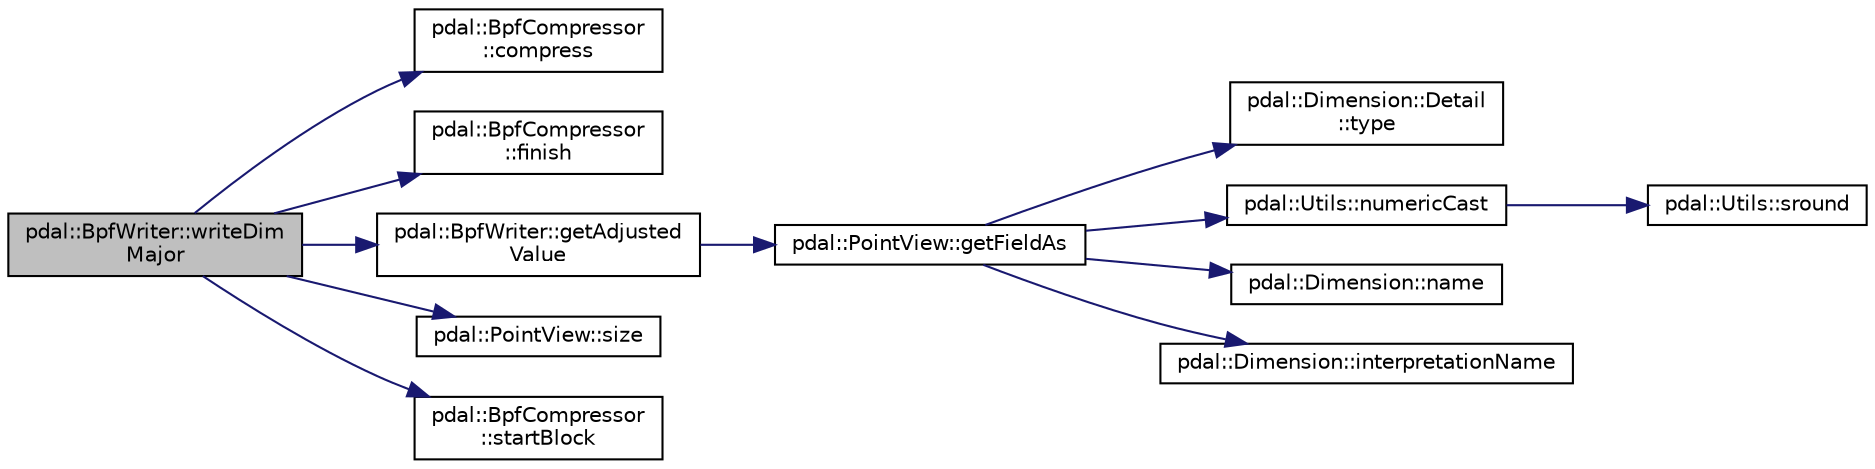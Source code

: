 digraph "pdal::BpfWriter::writeDimMajor"
{
  edge [fontname="Helvetica",fontsize="10",labelfontname="Helvetica",labelfontsize="10"];
  node [fontname="Helvetica",fontsize="10",shape=record];
  rankdir="LR";
  Node1 [label="pdal::BpfWriter::writeDim\lMajor",height=0.2,width=0.4,color="black", fillcolor="grey75", style="filled", fontcolor="black"];
  Node1 -> Node2 [color="midnightblue",fontsize="10",style="solid",fontname="Helvetica"];
  Node2 [label="pdal::BpfCompressor\l::compress",height=0.2,width=0.4,color="black", fillcolor="white", style="filled",URL="$classpdal_1_1BpfCompressor.html#a37a5330b1e5d1e320f678eed19fe4309"];
  Node1 -> Node3 [color="midnightblue",fontsize="10",style="solid",fontname="Helvetica"];
  Node3 [label="pdal::BpfCompressor\l::finish",height=0.2,width=0.4,color="black", fillcolor="white", style="filled",URL="$classpdal_1_1BpfCompressor.html#ae55ceb929a1f1edece3bf5161efca771"];
  Node1 -> Node4 [color="midnightblue",fontsize="10",style="solid",fontname="Helvetica"];
  Node4 [label="pdal::BpfWriter::getAdjusted\lValue",height=0.2,width=0.4,color="black", fillcolor="white", style="filled",URL="$classpdal_1_1BpfWriter.html#a3a14953a8baa61b81bae32286441f2cd"];
  Node4 -> Node5 [color="midnightblue",fontsize="10",style="solid",fontname="Helvetica"];
  Node5 [label="pdal::PointView::getFieldAs",height=0.2,width=0.4,color="black", fillcolor="white", style="filled",URL="$classpdal_1_1PointView.html#a4c594a6d2a469e594988194ccf125a15"];
  Node5 -> Node6 [color="midnightblue",fontsize="10",style="solid",fontname="Helvetica"];
  Node6 [label="pdal::Dimension::Detail\l::type",height=0.2,width=0.4,color="black", fillcolor="white", style="filled",URL="$classpdal_1_1Dimension_1_1Detail.html#adf5961976b7fce3d90a0dddd50519a7c"];
  Node5 -> Node7 [color="midnightblue",fontsize="10",style="solid",fontname="Helvetica"];
  Node7 [label="pdal::Utils::numericCast",height=0.2,width=0.4,color="black", fillcolor="white", style="filled",URL="$namespacepdal_1_1Utils.html#a33d614ac71aa03aaa5c10a242c4d14ac"];
  Node7 -> Node8 [color="midnightblue",fontsize="10",style="solid",fontname="Helvetica"];
  Node8 [label="pdal::Utils::sround",height=0.2,width=0.4,color="black", fillcolor="white", style="filled",URL="$namespacepdal_1_1Utils.html#a06833597f1fc4287966cfa0867128e59"];
  Node5 -> Node9 [color="midnightblue",fontsize="10",style="solid",fontname="Helvetica"];
  Node9 [label="pdal::Dimension::name",height=0.2,width=0.4,color="black", fillcolor="white", style="filled",URL="$namespacepdal_1_1Dimension.html#af3176b0b7e6b4be000317846cf7c2718"];
  Node5 -> Node10 [color="midnightblue",fontsize="10",style="solid",fontname="Helvetica"];
  Node10 [label="pdal::Dimension::interpretationName",height=0.2,width=0.4,color="black", fillcolor="white", style="filled",URL="$namespacepdal_1_1Dimension.html#acc41232ae1e707d6c928ffb9a56592d3"];
  Node1 -> Node11 [color="midnightblue",fontsize="10",style="solid",fontname="Helvetica"];
  Node11 [label="pdal::PointView::size",height=0.2,width=0.4,color="black", fillcolor="white", style="filled",URL="$classpdal_1_1PointView.html#a4c2fba9b5d7a61f19a558bb08405555d"];
  Node1 -> Node12 [color="midnightblue",fontsize="10",style="solid",fontname="Helvetica"];
  Node12 [label="pdal::BpfCompressor\l::startBlock",height=0.2,width=0.4,color="black", fillcolor="white", style="filled",URL="$classpdal_1_1BpfCompressor.html#a906a2f20c37d1ef06fde968a4e43945f"];
}
